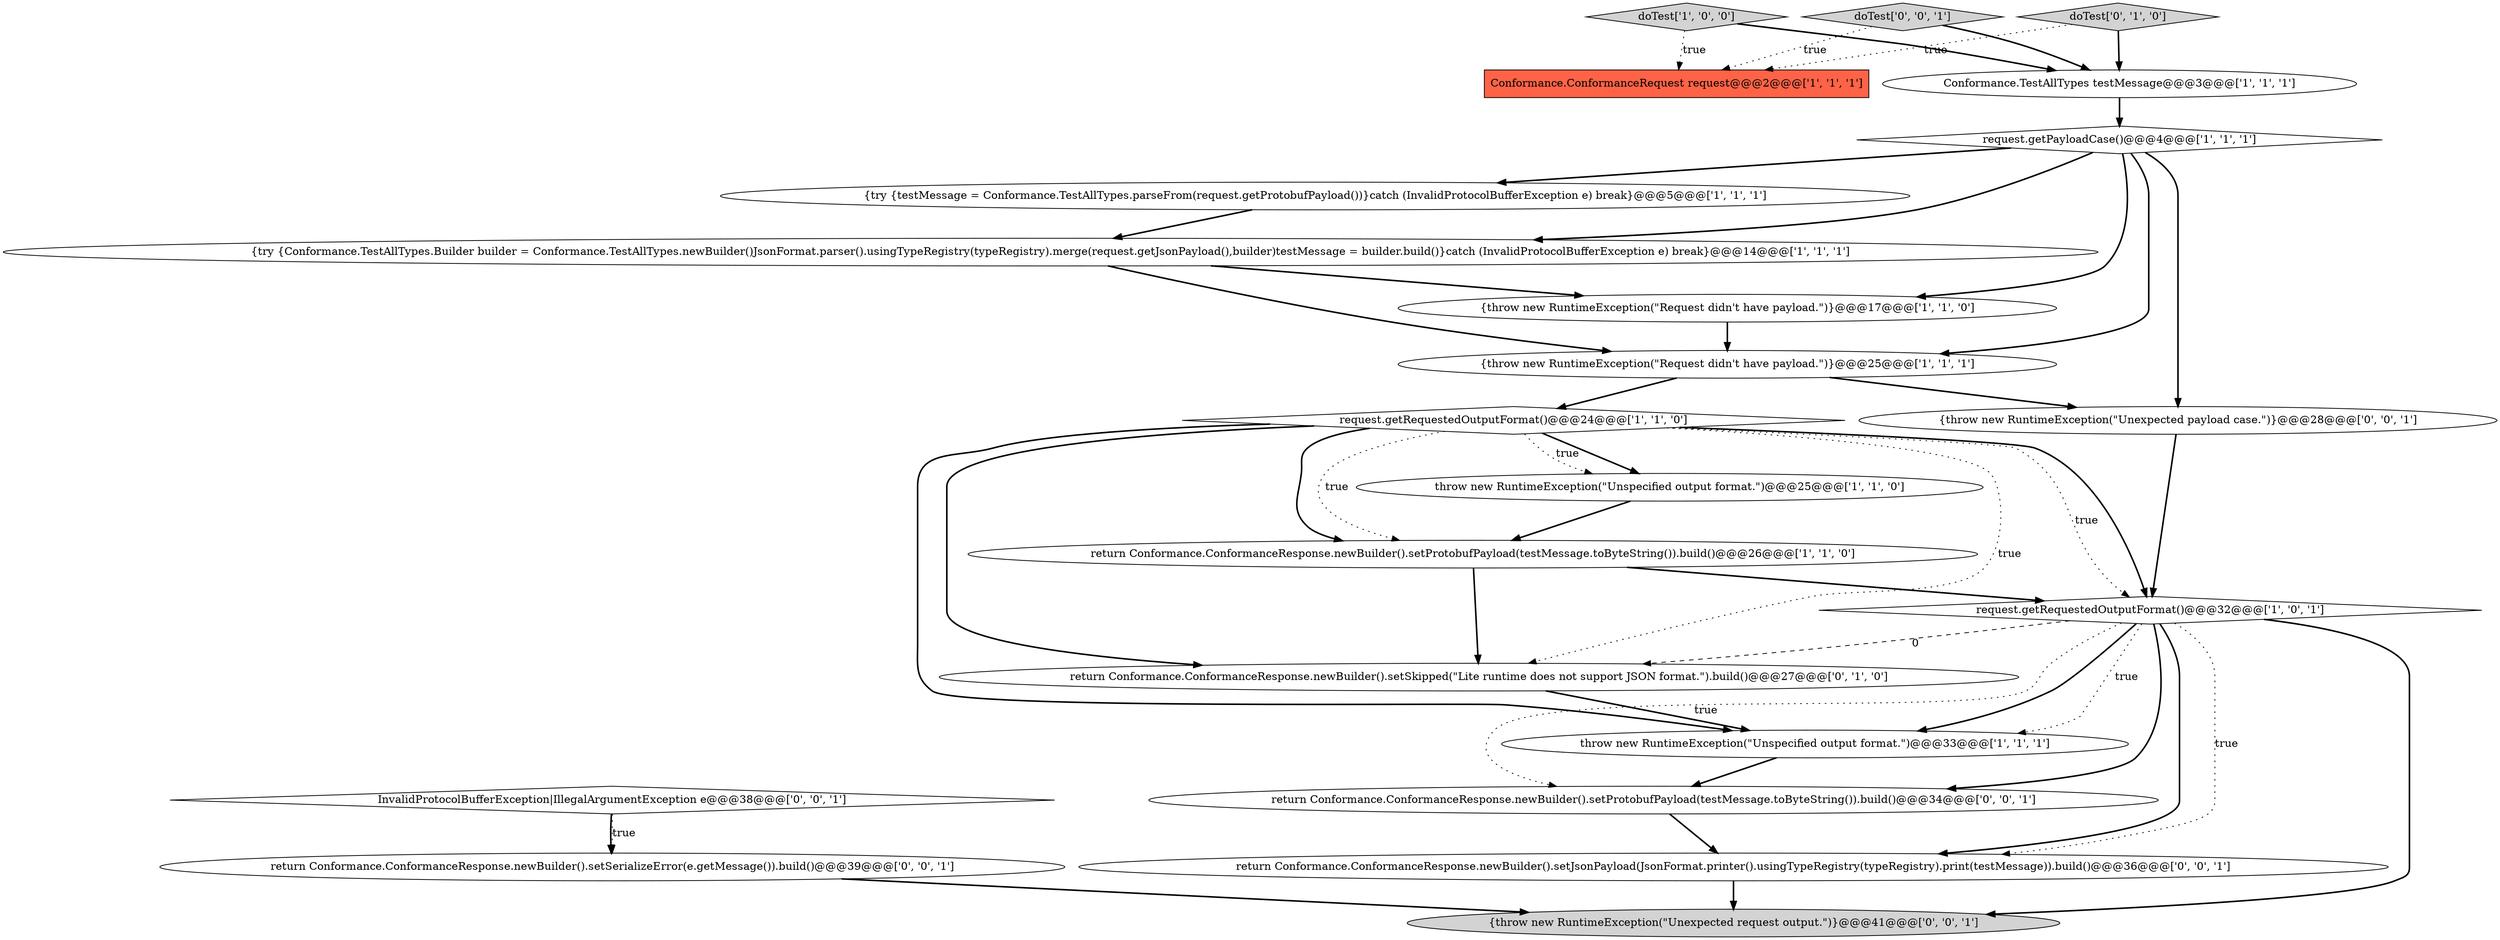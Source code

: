digraph {
21 [style = filled, label = "{throw new RuntimeException(\"Unexpected request output.\")}@@@41@@@['0', '0', '1']", fillcolor = lightgray, shape = ellipse image = "AAA0AAABBB3BBB"];
1 [style = filled, label = "throw new RuntimeException(\"Unspecified output format.\")@@@25@@@['1', '1', '0']", fillcolor = white, shape = ellipse image = "AAA0AAABBB1BBB"];
20 [style = filled, label = "return Conformance.ConformanceResponse.newBuilder().setSerializeError(e.getMessage()).build()@@@39@@@['0', '0', '1']", fillcolor = white, shape = ellipse image = "AAA0AAABBB3BBB"];
2 [style = filled, label = "Conformance.ConformanceRequest request@@@2@@@['1', '1', '1']", fillcolor = tomato, shape = box image = "AAA0AAABBB1BBB"];
12 [style = filled, label = "throw new RuntimeException(\"Unspecified output format.\")@@@33@@@['1', '1', '1']", fillcolor = white, shape = ellipse image = "AAA0AAABBB1BBB"];
14 [style = filled, label = "return Conformance.ConformanceResponse.newBuilder().setSkipped(\"Lite runtime does not support JSON format.\").build()@@@27@@@['0', '1', '0']", fillcolor = white, shape = ellipse image = "AAA1AAABBB2BBB"];
4 [style = filled, label = "{try {testMessage = Conformance.TestAllTypes.parseFrom(request.getProtobufPayload())}catch (InvalidProtocolBufferException e) break}@@@5@@@['1', '1', '1']", fillcolor = white, shape = ellipse image = "AAA0AAABBB1BBB"];
3 [style = filled, label = "return Conformance.ConformanceResponse.newBuilder().setProtobufPayload(testMessage.toByteString()).build()@@@26@@@['1', '1', '0']", fillcolor = white, shape = ellipse image = "AAA0AAABBB1BBB"];
7 [style = filled, label = "doTest['1', '0', '0']", fillcolor = lightgray, shape = diamond image = "AAA0AAABBB1BBB"];
13 [style = filled, label = "doTest['0', '1', '0']", fillcolor = lightgray, shape = diamond image = "AAA0AAABBB2BBB"];
8 [style = filled, label = "request.getPayloadCase()@@@4@@@['1', '1', '1']", fillcolor = white, shape = diamond image = "AAA0AAABBB1BBB"];
5 [style = filled, label = "{try {Conformance.TestAllTypes.Builder builder = Conformance.TestAllTypes.newBuilder()JsonFormat.parser().usingTypeRegistry(typeRegistry).merge(request.getJsonPayload(),builder)testMessage = builder.build()}catch (InvalidProtocolBufferException e) break}@@@14@@@['1', '1', '1']", fillcolor = white, shape = ellipse image = "AAA0AAABBB1BBB"];
18 [style = filled, label = "return Conformance.ConformanceResponse.newBuilder().setProtobufPayload(testMessage.toByteString()).build()@@@34@@@['0', '0', '1']", fillcolor = white, shape = ellipse image = "AAA0AAABBB3BBB"];
10 [style = filled, label = "{throw new RuntimeException(\"Request didn't have payload.\")}@@@17@@@['1', '1', '0']", fillcolor = white, shape = ellipse image = "AAA0AAABBB1BBB"];
19 [style = filled, label = "return Conformance.ConformanceResponse.newBuilder().setJsonPayload(JsonFormat.printer().usingTypeRegistry(typeRegistry).print(testMessage)).build()@@@36@@@['0', '0', '1']", fillcolor = white, shape = ellipse image = "AAA0AAABBB3BBB"];
16 [style = filled, label = "{throw new RuntimeException(\"Unexpected payload case.\")}@@@28@@@['0', '0', '1']", fillcolor = white, shape = ellipse image = "AAA0AAABBB3BBB"];
11 [style = filled, label = "request.getRequestedOutputFormat()@@@24@@@['1', '1', '0']", fillcolor = white, shape = diamond image = "AAA0AAABBB1BBB"];
6 [style = filled, label = "Conformance.TestAllTypes testMessage@@@3@@@['1', '1', '1']", fillcolor = white, shape = ellipse image = "AAA0AAABBB1BBB"];
9 [style = filled, label = "request.getRequestedOutputFormat()@@@32@@@['1', '0', '1']", fillcolor = white, shape = diamond image = "AAA0AAABBB1BBB"];
17 [style = filled, label = "InvalidProtocolBufferException|IllegalArgumentException e@@@38@@@['0', '0', '1']", fillcolor = white, shape = diamond image = "AAA0AAABBB3BBB"];
15 [style = filled, label = "doTest['0', '0', '1']", fillcolor = lightgray, shape = diamond image = "AAA0AAABBB3BBB"];
0 [style = filled, label = "{throw new RuntimeException(\"Request didn't have payload.\")}@@@25@@@['1', '1', '1']", fillcolor = white, shape = ellipse image = "AAA0AAABBB1BBB"];
8->16 [style = bold, label=""];
9->18 [style = bold, label=""];
7->2 [style = dotted, label="true"];
9->19 [style = bold, label=""];
11->3 [style = bold, label=""];
11->9 [style = dotted, label="true"];
11->3 [style = dotted, label="true"];
3->14 [style = bold, label=""];
11->12 [style = bold, label=""];
8->5 [style = bold, label=""];
8->4 [style = bold, label=""];
8->0 [style = bold, label=""];
4->5 [style = bold, label=""];
13->6 [style = bold, label=""];
7->6 [style = bold, label=""];
11->9 [style = bold, label=""];
14->12 [style = bold, label=""];
11->1 [style = bold, label=""];
9->21 [style = bold, label=""];
17->20 [style = bold, label=""];
5->10 [style = bold, label=""];
6->8 [style = bold, label=""];
0->11 [style = bold, label=""];
11->14 [style = bold, label=""];
15->6 [style = bold, label=""];
9->18 [style = dotted, label="true"];
19->21 [style = bold, label=""];
20->21 [style = bold, label=""];
5->0 [style = bold, label=""];
1->3 [style = bold, label=""];
13->2 [style = dotted, label="true"];
9->14 [style = dashed, label="0"];
11->14 [style = dotted, label="true"];
18->19 [style = bold, label=""];
11->1 [style = dotted, label="true"];
17->20 [style = dotted, label="true"];
15->2 [style = dotted, label="true"];
3->9 [style = bold, label=""];
12->18 [style = bold, label=""];
9->12 [style = dotted, label="true"];
9->19 [style = dotted, label="true"];
8->10 [style = bold, label=""];
10->0 [style = bold, label=""];
9->12 [style = bold, label=""];
16->9 [style = bold, label=""];
0->16 [style = bold, label=""];
}
